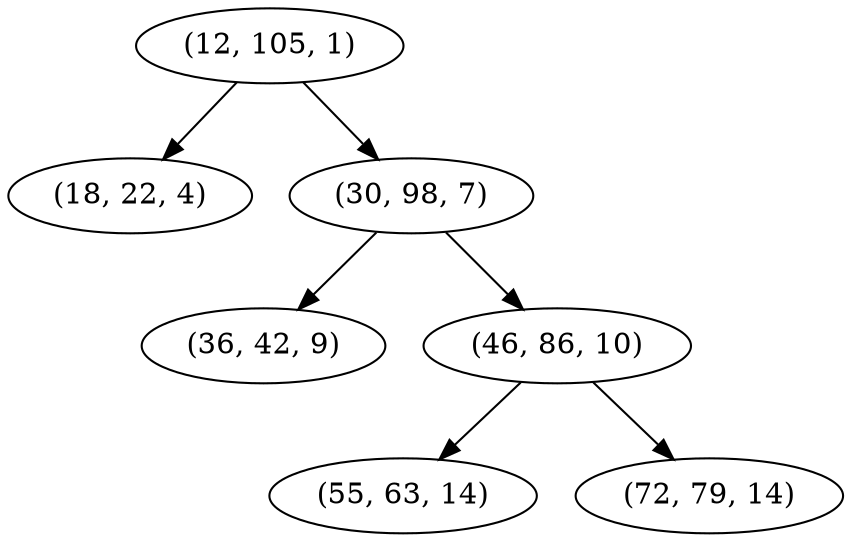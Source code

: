 digraph tree {
    "(12, 105, 1)";
    "(18, 22, 4)";
    "(30, 98, 7)";
    "(36, 42, 9)";
    "(46, 86, 10)";
    "(55, 63, 14)";
    "(72, 79, 14)";
    "(12, 105, 1)" -> "(18, 22, 4)";
    "(12, 105, 1)" -> "(30, 98, 7)";
    "(30, 98, 7)" -> "(36, 42, 9)";
    "(30, 98, 7)" -> "(46, 86, 10)";
    "(46, 86, 10)" -> "(55, 63, 14)";
    "(46, 86, 10)" -> "(72, 79, 14)";
}
